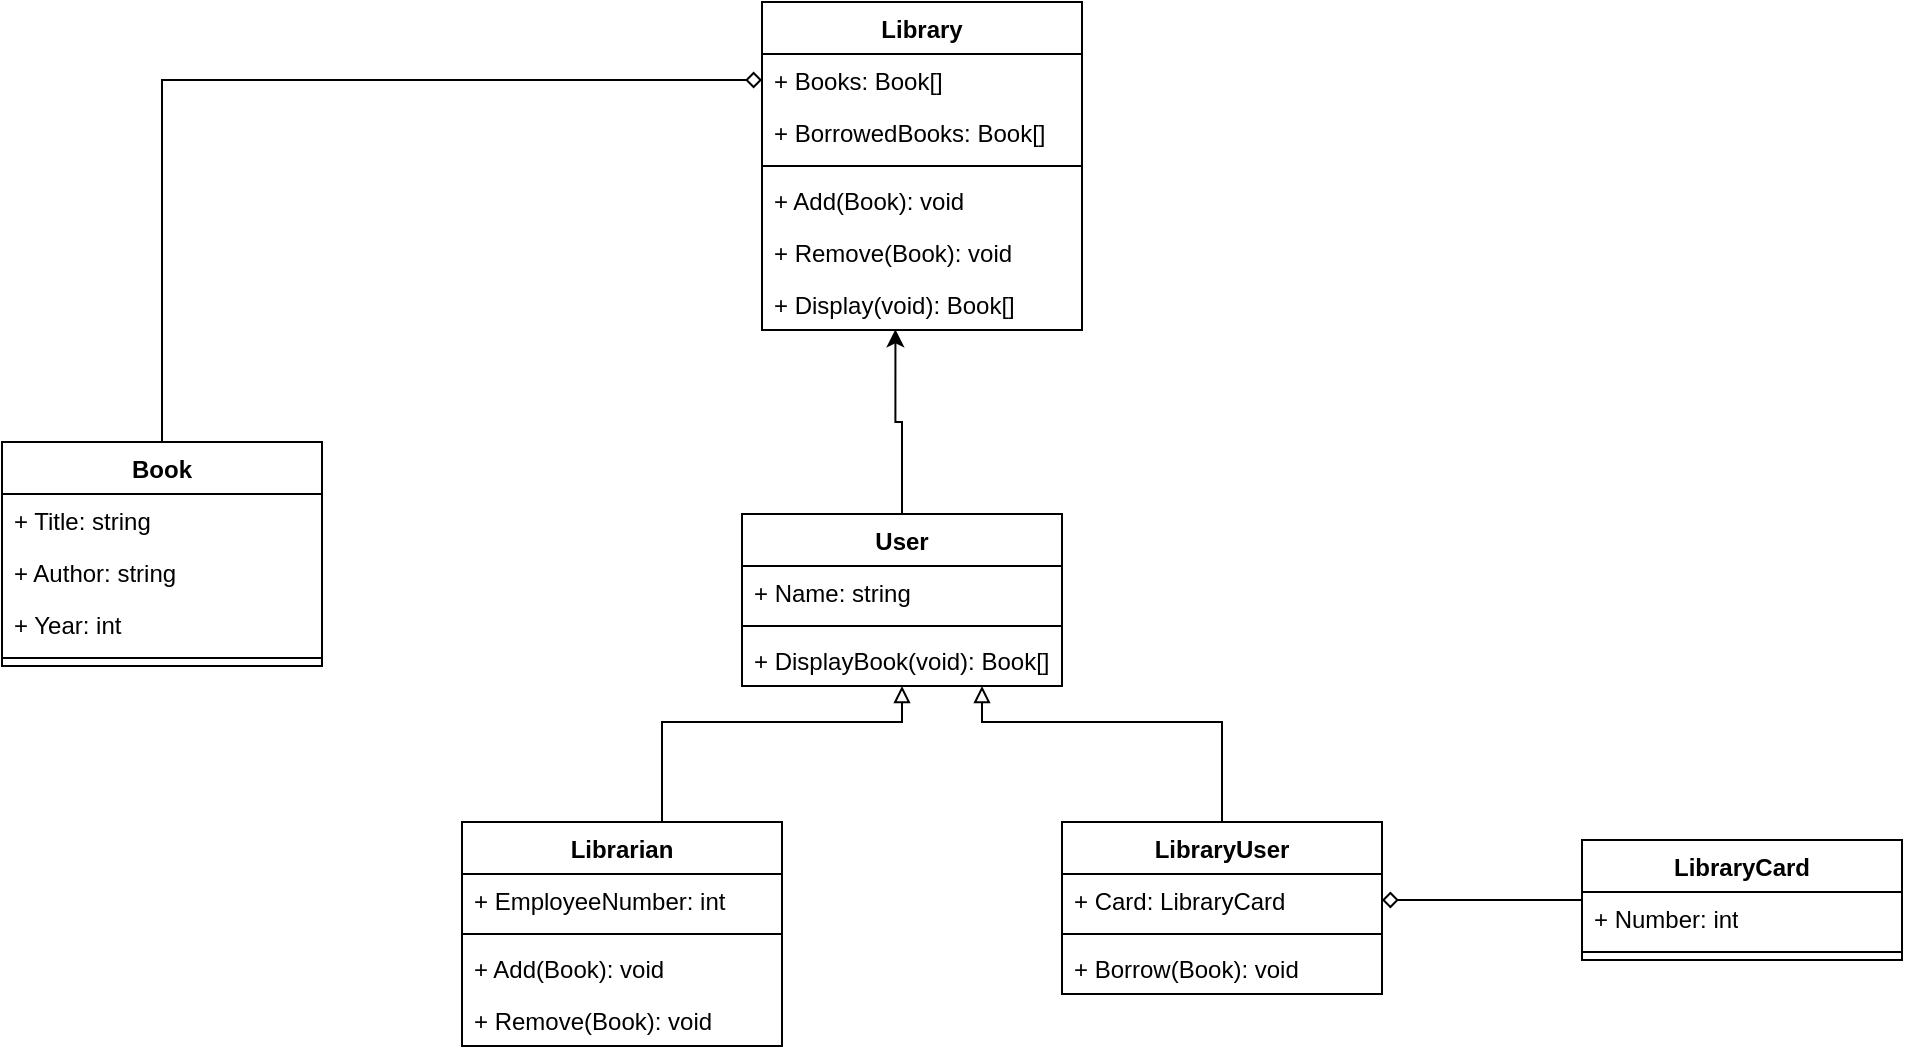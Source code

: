 <mxfile version="26.0.10">
  <diagram name="Page-1" id="jC8xT5aS9u4-jdNBRQsw">
    <mxGraphModel dx="1050" dy="530" grid="1" gridSize="10" guides="1" tooltips="1" connect="1" arrows="1" fold="1" page="1" pageScale="1" pageWidth="850" pageHeight="1100" math="0" shadow="0">
      <root>
        <mxCell id="0" />
        <mxCell id="1" parent="0" />
        <mxCell id="phph4IzVsUVsx-tp8DMa-1" value="Library" style="swimlane;fontStyle=1;align=center;verticalAlign=top;childLayout=stackLayout;horizontal=1;startSize=26;horizontalStack=0;resizeParent=1;resizeParentMax=0;resizeLast=0;collapsible=1;marginBottom=0;whiteSpace=wrap;html=1;" parent="1" vertex="1">
          <mxGeometry x="380" width="160" height="164" as="geometry" />
        </mxCell>
        <mxCell id="phph4IzVsUVsx-tp8DMa-2" value="+ Books: Book[]" style="text;strokeColor=none;fillColor=none;align=left;verticalAlign=top;spacingLeft=4;spacingRight=4;overflow=hidden;rotatable=0;points=[[0,0.5],[1,0.5]];portConstraint=eastwest;whiteSpace=wrap;html=1;" parent="phph4IzVsUVsx-tp8DMa-1" vertex="1">
          <mxGeometry y="26" width="160" height="26" as="geometry" />
        </mxCell>
        <mxCell id="phph4IzVsUVsx-tp8DMa-30" value="+ BorrowedBooks: Book[]" style="text;strokeColor=none;fillColor=none;align=left;verticalAlign=top;spacingLeft=4;spacingRight=4;overflow=hidden;rotatable=0;points=[[0,0.5],[1,0.5]];portConstraint=eastwest;whiteSpace=wrap;html=1;" parent="phph4IzVsUVsx-tp8DMa-1" vertex="1">
          <mxGeometry y="52" width="160" height="26" as="geometry" />
        </mxCell>
        <mxCell id="phph4IzVsUVsx-tp8DMa-3" value="" style="line;strokeWidth=1;fillColor=none;align=left;verticalAlign=middle;spacingTop=-1;spacingLeft=3;spacingRight=3;rotatable=0;labelPosition=right;points=[];portConstraint=eastwest;strokeColor=inherit;" parent="phph4IzVsUVsx-tp8DMa-1" vertex="1">
          <mxGeometry y="78" width="160" height="8" as="geometry" />
        </mxCell>
        <mxCell id="phph4IzVsUVsx-tp8DMa-26" value="+ Add(Book): void" style="text;strokeColor=none;fillColor=none;align=left;verticalAlign=top;spacingLeft=4;spacingRight=4;overflow=hidden;rotatable=0;points=[[0,0.5],[1,0.5]];portConstraint=eastwest;whiteSpace=wrap;html=1;" parent="phph4IzVsUVsx-tp8DMa-1" vertex="1">
          <mxGeometry y="86" width="160" height="26" as="geometry" />
        </mxCell>
        <mxCell id="phph4IzVsUVsx-tp8DMa-27" value="+ Remove(Book): void" style="text;strokeColor=none;fillColor=none;align=left;verticalAlign=top;spacingLeft=4;spacingRight=4;overflow=hidden;rotatable=0;points=[[0,0.5],[1,0.5]];portConstraint=eastwest;whiteSpace=wrap;html=1;" parent="phph4IzVsUVsx-tp8DMa-1" vertex="1">
          <mxGeometry y="112" width="160" height="26" as="geometry" />
        </mxCell>
        <mxCell id="phph4IzVsUVsx-tp8DMa-28" value="+ Display(void): Book[]" style="text;strokeColor=none;fillColor=none;align=left;verticalAlign=top;spacingLeft=4;spacingRight=4;overflow=hidden;rotatable=0;points=[[0,0.5],[1,0.5]];portConstraint=eastwest;whiteSpace=wrap;html=1;" parent="phph4IzVsUVsx-tp8DMa-1" vertex="1">
          <mxGeometry y="138" width="160" height="26" as="geometry" />
        </mxCell>
        <mxCell id="phph4IzVsUVsx-tp8DMa-5" value="Librarian" style="swimlane;fontStyle=1;align=center;verticalAlign=top;childLayout=stackLayout;horizontal=1;startSize=26;horizontalStack=0;resizeParent=1;resizeParentMax=0;resizeLast=0;collapsible=1;marginBottom=0;whiteSpace=wrap;html=1;" parent="1" vertex="1">
          <mxGeometry x="230" y="410" width="160" height="112" as="geometry" />
        </mxCell>
        <mxCell id="phph4IzVsUVsx-tp8DMa-6" value="+ EmployeeNumber: int" style="text;strokeColor=none;fillColor=none;align=left;verticalAlign=top;spacingLeft=4;spacingRight=4;overflow=hidden;rotatable=0;points=[[0,0.5],[1,0.5]];portConstraint=eastwest;whiteSpace=wrap;html=1;" parent="phph4IzVsUVsx-tp8DMa-5" vertex="1">
          <mxGeometry y="26" width="160" height="26" as="geometry" />
        </mxCell>
        <mxCell id="phph4IzVsUVsx-tp8DMa-7" value="" style="line;strokeWidth=1;fillColor=none;align=left;verticalAlign=middle;spacingTop=-1;spacingLeft=3;spacingRight=3;rotatable=0;labelPosition=right;points=[];portConstraint=eastwest;strokeColor=inherit;" parent="phph4IzVsUVsx-tp8DMa-5" vertex="1">
          <mxGeometry y="52" width="160" height="8" as="geometry" />
        </mxCell>
        <mxCell id="phph4IzVsUVsx-tp8DMa-8" value="+ Add(Book): void" style="text;strokeColor=none;fillColor=none;align=left;verticalAlign=top;spacingLeft=4;spacingRight=4;overflow=hidden;rotatable=0;points=[[0,0.5],[1,0.5]];portConstraint=eastwest;whiteSpace=wrap;html=1;" parent="phph4IzVsUVsx-tp8DMa-5" vertex="1">
          <mxGeometry y="60" width="160" height="26" as="geometry" />
        </mxCell>
        <mxCell id="phph4IzVsUVsx-tp8DMa-44" value="+ Remove(Book): void" style="text;strokeColor=none;fillColor=none;align=left;verticalAlign=top;spacingLeft=4;spacingRight=4;overflow=hidden;rotatable=0;points=[[0,0.5],[1,0.5]];portConstraint=eastwest;whiteSpace=wrap;html=1;" parent="phph4IzVsUVsx-tp8DMa-5" vertex="1">
          <mxGeometry y="86" width="160" height="26" as="geometry" />
        </mxCell>
        <mxCell id="phph4IzVsUVsx-tp8DMa-25" style="edgeStyle=orthogonalEdgeStyle;rounded=0;orthogonalLoop=1;jettySize=auto;html=1;entryX=0;entryY=0.5;entryDx=0;entryDy=0;endArrow=diamond;endFill=0;" parent="1" source="phph4IzVsUVsx-tp8DMa-9" target="phph4IzVsUVsx-tp8DMa-2" edge="1">
          <mxGeometry relative="1" as="geometry" />
        </mxCell>
        <mxCell id="phph4IzVsUVsx-tp8DMa-9" value="Book" style="swimlane;fontStyle=1;align=center;verticalAlign=top;childLayout=stackLayout;horizontal=1;startSize=26;horizontalStack=0;resizeParent=1;resizeParentMax=0;resizeLast=0;collapsible=1;marginBottom=0;whiteSpace=wrap;html=1;" parent="1" vertex="1">
          <mxGeometry y="220" width="160" height="112" as="geometry" />
        </mxCell>
        <mxCell id="phph4IzVsUVsx-tp8DMa-10" value="+ Title: string" style="text;strokeColor=none;fillColor=none;align=left;verticalAlign=top;spacingLeft=4;spacingRight=4;overflow=hidden;rotatable=0;points=[[0,0.5],[1,0.5]];portConstraint=eastwest;whiteSpace=wrap;html=1;" parent="phph4IzVsUVsx-tp8DMa-9" vertex="1">
          <mxGeometry y="26" width="160" height="26" as="geometry" />
        </mxCell>
        <mxCell id="phph4IzVsUVsx-tp8DMa-31" value="+ Author: string" style="text;strokeColor=none;fillColor=none;align=left;verticalAlign=top;spacingLeft=4;spacingRight=4;overflow=hidden;rotatable=0;points=[[0,0.5],[1,0.5]];portConstraint=eastwest;whiteSpace=wrap;html=1;" parent="phph4IzVsUVsx-tp8DMa-9" vertex="1">
          <mxGeometry y="52" width="160" height="26" as="geometry" />
        </mxCell>
        <mxCell id="phph4IzVsUVsx-tp8DMa-32" value="+ Year: int" style="text;strokeColor=none;fillColor=none;align=left;verticalAlign=top;spacingLeft=4;spacingRight=4;overflow=hidden;rotatable=0;points=[[0,0.5],[1,0.5]];portConstraint=eastwest;whiteSpace=wrap;html=1;" parent="phph4IzVsUVsx-tp8DMa-9" vertex="1">
          <mxGeometry y="78" width="160" height="26" as="geometry" />
        </mxCell>
        <mxCell id="phph4IzVsUVsx-tp8DMa-11" value="" style="line;strokeWidth=1;fillColor=none;align=left;verticalAlign=middle;spacingTop=-1;spacingLeft=3;spacingRight=3;rotatable=0;labelPosition=right;points=[];portConstraint=eastwest;strokeColor=inherit;" parent="phph4IzVsUVsx-tp8DMa-9" vertex="1">
          <mxGeometry y="104" width="160" height="8" as="geometry" />
        </mxCell>
        <mxCell id="phph4IzVsUVsx-tp8DMa-39" style="edgeStyle=orthogonalEdgeStyle;rounded=0;orthogonalLoop=1;jettySize=auto;html=1;entryX=0.75;entryY=1;entryDx=0;entryDy=0;endArrow=block;endFill=0;" parent="1" source="phph4IzVsUVsx-tp8DMa-13" target="phph4IzVsUVsx-tp8DMa-33" edge="1">
          <mxGeometry relative="1" as="geometry">
            <Array as="points">
              <mxPoint x="610" y="360" />
              <mxPoint x="490" y="360" />
            </Array>
          </mxGeometry>
        </mxCell>
        <mxCell id="phph4IzVsUVsx-tp8DMa-13" value="LibraryUser" style="swimlane;fontStyle=1;align=center;verticalAlign=top;childLayout=stackLayout;horizontal=1;startSize=26;horizontalStack=0;resizeParent=1;resizeParentMax=0;resizeLast=0;collapsible=1;marginBottom=0;whiteSpace=wrap;html=1;" parent="1" vertex="1">
          <mxGeometry x="530" y="410" width="160" height="86" as="geometry" />
        </mxCell>
        <mxCell id="phph4IzVsUVsx-tp8DMa-14" value="+ Card: LibraryCard" style="text;strokeColor=none;fillColor=none;align=left;verticalAlign=top;spacingLeft=4;spacingRight=4;overflow=hidden;rotatable=0;points=[[0,0.5],[1,0.5]];portConstraint=eastwest;whiteSpace=wrap;html=1;" parent="phph4IzVsUVsx-tp8DMa-13" vertex="1">
          <mxGeometry y="26" width="160" height="26" as="geometry" />
        </mxCell>
        <mxCell id="phph4IzVsUVsx-tp8DMa-15" value="" style="line;strokeWidth=1;fillColor=none;align=left;verticalAlign=middle;spacingTop=-1;spacingLeft=3;spacingRight=3;rotatable=0;labelPosition=right;points=[];portConstraint=eastwest;strokeColor=inherit;" parent="phph4IzVsUVsx-tp8DMa-13" vertex="1">
          <mxGeometry y="52" width="160" height="8" as="geometry" />
        </mxCell>
        <mxCell id="phph4IzVsUVsx-tp8DMa-16" value="+ Borrow(Book): void" style="text;strokeColor=none;fillColor=none;align=left;verticalAlign=top;spacingLeft=4;spacingRight=4;overflow=hidden;rotatable=0;points=[[0,0.5],[1,0.5]];portConstraint=eastwest;whiteSpace=wrap;html=1;" parent="phph4IzVsUVsx-tp8DMa-13" vertex="1">
          <mxGeometry y="60" width="160" height="26" as="geometry" />
        </mxCell>
        <mxCell id="phph4IzVsUVsx-tp8DMa-40" style="edgeStyle=orthogonalEdgeStyle;rounded=0;orthogonalLoop=1;jettySize=auto;html=1;entryX=1;entryY=0.5;entryDx=0;entryDy=0;endArrow=diamond;endFill=0;" parent="1" source="phph4IzVsUVsx-tp8DMa-17" target="phph4IzVsUVsx-tp8DMa-14" edge="1">
          <mxGeometry relative="1" as="geometry" />
        </mxCell>
        <mxCell id="phph4IzVsUVsx-tp8DMa-17" value="LibraryCard" style="swimlane;fontStyle=1;align=center;verticalAlign=top;childLayout=stackLayout;horizontal=1;startSize=26;horizontalStack=0;resizeParent=1;resizeParentMax=0;resizeLast=0;collapsible=1;marginBottom=0;whiteSpace=wrap;html=1;" parent="1" vertex="1">
          <mxGeometry x="790" y="419" width="160" height="60" as="geometry" />
        </mxCell>
        <mxCell id="phph4IzVsUVsx-tp8DMa-18" value="+ Number: int" style="text;strokeColor=none;fillColor=none;align=left;verticalAlign=top;spacingLeft=4;spacingRight=4;overflow=hidden;rotatable=0;points=[[0,0.5],[1,0.5]];portConstraint=eastwest;whiteSpace=wrap;html=1;" parent="phph4IzVsUVsx-tp8DMa-17" vertex="1">
          <mxGeometry y="26" width="160" height="26" as="geometry" />
        </mxCell>
        <mxCell id="phph4IzVsUVsx-tp8DMa-19" value="" style="line;strokeWidth=1;fillColor=none;align=left;verticalAlign=middle;spacingTop=-1;spacingLeft=3;spacingRight=3;rotatable=0;labelPosition=right;points=[];portConstraint=eastwest;strokeColor=inherit;" parent="phph4IzVsUVsx-tp8DMa-17" vertex="1">
          <mxGeometry y="52" width="160" height="8" as="geometry" />
        </mxCell>
        <mxCell id="phph4IzVsUVsx-tp8DMa-33" value="User" style="swimlane;fontStyle=1;align=center;verticalAlign=top;childLayout=stackLayout;horizontal=1;startSize=26;horizontalStack=0;resizeParent=1;resizeParentMax=0;resizeLast=0;collapsible=1;marginBottom=0;whiteSpace=wrap;html=1;" parent="1" vertex="1">
          <mxGeometry x="370" y="256" width="160" height="86" as="geometry" />
        </mxCell>
        <mxCell id="phph4IzVsUVsx-tp8DMa-34" value="+ Name: string" style="text;strokeColor=none;fillColor=none;align=left;verticalAlign=top;spacingLeft=4;spacingRight=4;overflow=hidden;rotatable=0;points=[[0,0.5],[1,0.5]];portConstraint=eastwest;whiteSpace=wrap;html=1;" parent="phph4IzVsUVsx-tp8DMa-33" vertex="1">
          <mxGeometry y="26" width="160" height="26" as="geometry" />
        </mxCell>
        <mxCell id="phph4IzVsUVsx-tp8DMa-35" value="" style="line;strokeWidth=1;fillColor=none;align=left;verticalAlign=middle;spacingTop=-1;spacingLeft=3;spacingRight=3;rotatable=0;labelPosition=right;points=[];portConstraint=eastwest;strokeColor=inherit;" parent="phph4IzVsUVsx-tp8DMa-33" vertex="1">
          <mxGeometry y="52" width="160" height="8" as="geometry" />
        </mxCell>
        <mxCell id="igmJEwdpx2PiLhsIXHG0-2" value="+ DisplayBook(void): Book[]" style="text;strokeColor=none;fillColor=none;align=left;verticalAlign=top;spacingLeft=4;spacingRight=4;overflow=hidden;rotatable=0;points=[[0,0.5],[1,0.5]];portConstraint=eastwest;whiteSpace=wrap;html=1;" parent="phph4IzVsUVsx-tp8DMa-33" vertex="1">
          <mxGeometry y="60" width="160" height="26" as="geometry" />
        </mxCell>
        <mxCell id="phph4IzVsUVsx-tp8DMa-37" style="edgeStyle=orthogonalEdgeStyle;rounded=0;orthogonalLoop=1;jettySize=auto;html=1;endArrow=block;endFill=0;entryX=0.5;entryY=1;entryDx=0;entryDy=0;" parent="1" source="phph4IzVsUVsx-tp8DMa-5" target="phph4IzVsUVsx-tp8DMa-33" edge="1">
          <mxGeometry relative="1" as="geometry">
            <mxPoint x="386" y="380" as="targetPoint" />
            <Array as="points">
              <mxPoint x="330" y="360" />
              <mxPoint x="450" y="360" />
            </Array>
          </mxGeometry>
        </mxCell>
        <mxCell id="phph4IzVsUVsx-tp8DMa-43" style="edgeStyle=orthogonalEdgeStyle;rounded=0;orthogonalLoop=1;jettySize=auto;html=1;entryX=0.417;entryY=0.988;entryDx=0;entryDy=0;entryPerimeter=0;" parent="1" source="phph4IzVsUVsx-tp8DMa-33" target="phph4IzVsUVsx-tp8DMa-28" edge="1">
          <mxGeometry relative="1" as="geometry" />
        </mxCell>
      </root>
    </mxGraphModel>
  </diagram>
</mxfile>
